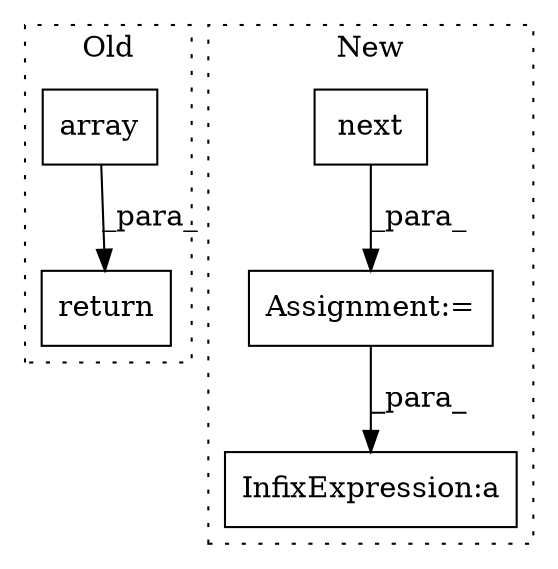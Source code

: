 digraph G {
subgraph cluster0 {
1 [label="array" a="32" s="4945,5147" l="17,-5" shape="box"];
5 [label="return" a="41" s="5189" l="7" shape="box"];
label = "Old";
style="dotted";
}
subgraph cluster1 {
2 [label="next" a="32" s="2445,2451" l="5,1" shape="box"];
3 [label="Assignment:=" a="7" s="2591" l="2" shape="box"];
4 [label="InfixExpression:a" a="27" s="2693" l="3" shape="box"];
label = "New";
style="dotted";
}
1 -> 5 [label="_para_"];
2 -> 3 [label="_para_"];
3 -> 4 [label="_para_"];
}